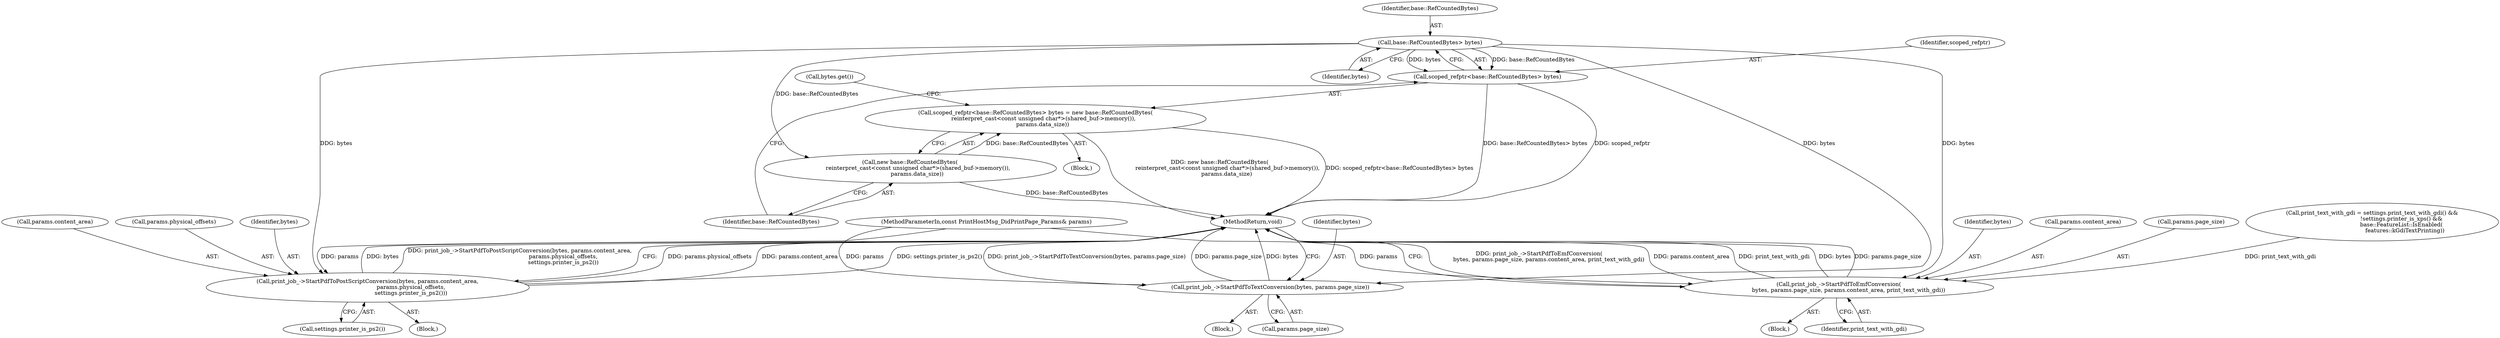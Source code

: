 digraph "1_Chrome_9c391ac04f9ac478c8b0e43b359c2b43a6c892ab_4@del" {
"1000217" [label="(Call,base::RefCountedBytes> bytes)"];
"1000215" [label="(Call,scoped_refptr<base::RefCountedBytes> bytes)"];
"1000220" [label="(Call,new base::RefCountedBytes(\n         reinterpret_cast<const unsigned char*>(shared_buf->memory()),\n        params.data_size))"];
"1000214" [label="(Call,scoped_refptr<base::RefCountedBytes> bytes = new base::RefCountedBytes(\n         reinterpret_cast<const unsigned char*>(shared_buf->memory()),\n        params.data_size))"];
"1000233" [label="(Call,print_job_->StartPdfToTextConversion(bytes, params.page_size))"];
"1000248" [label="(Call,print_job_->StartPdfToPostScriptConversion(bytes, params.content_area,\n                                                 params.physical_offsets,\n                                                 settings.printer_is_ps2()))"];
"1000269" [label="(Call,print_job_->StartPdfToEmfConversion(\n           bytes, params.page_size, params.content_area, print_text_with_gdi))"];
"1000234" [label="(Identifier,bytes)"];
"1000260" [label="(Call,print_text_with_gdi = settings.print_text_with_gdi() &&\n                                 !settings.printer_is_xps() &&\n                                 base::FeatureList::IsEnabled(\n                                     features::kGdiTextPrinting))"];
"1000220" [label="(Call,new base::RefCountedBytes(\n         reinterpret_cast<const unsigned char*>(shared_buf->memory()),\n        params.data_size))"];
"1000233" [label="(Call,print_job_->StartPdfToTextConversion(bytes, params.page_size))"];
"1000248" [label="(Call,print_job_->StartPdfToPostScriptConversion(bytes, params.content_area,\n                                                 params.physical_offsets,\n                                                 settings.printer_is_ps2()))"];
"1000253" [label="(Call,params.physical_offsets)"];
"1000102" [label="(MethodParameterIn,const PrintHostMsg_DidPrintPage_Params& params)"];
"1000214" [label="(Call,scoped_refptr<base::RefCountedBytes> bytes = new base::RefCountedBytes(\n         reinterpret_cast<const unsigned char*>(shared_buf->memory()),\n        params.data_size))"];
"1000256" [label="(Call,settings.printer_is_ps2())"];
"1000247" [label="(Block,)"];
"1000217" [label="(Call,base::RefCountedBytes> bytes)"];
"1000213" [label="(Block,)"];
"1000232" [label="(Block,)"];
"1000216" [label="(Identifier,scoped_refptr)"];
"1000270" [label="(Identifier,bytes)"];
"1000258" [label="(Block,)"];
"1000269" [label="(Call,print_job_->StartPdfToEmfConversion(\n           bytes, params.page_size, params.content_area, print_text_with_gdi))"];
"1000223" [label="(Call,bytes.get())"];
"1000249" [label="(Identifier,bytes)"];
"1000274" [label="(Call,params.content_area)"];
"1000218" [label="(Identifier,base::RefCountedBytes)"];
"1000250" [label="(Call,params.content_area)"];
"1000277" [label="(Identifier,print_text_with_gdi)"];
"1000235" [label="(Call,params.page_size)"];
"1000278" [label="(MethodReturn,void)"];
"1000219" [label="(Identifier,bytes)"];
"1000215" [label="(Call,scoped_refptr<base::RefCountedBytes> bytes)"];
"1000221" [label="(Identifier,base::RefCountedBytes)"];
"1000271" [label="(Call,params.page_size)"];
"1000217" -> "1000215"  [label="AST: "];
"1000217" -> "1000219"  [label="CFG: "];
"1000218" -> "1000217"  [label="AST: "];
"1000219" -> "1000217"  [label="AST: "];
"1000215" -> "1000217"  [label="CFG: "];
"1000217" -> "1000215"  [label="DDG: base::RefCountedBytes"];
"1000217" -> "1000215"  [label="DDG: bytes"];
"1000217" -> "1000220"  [label="DDG: base::RefCountedBytes"];
"1000217" -> "1000233"  [label="DDG: bytes"];
"1000217" -> "1000248"  [label="DDG: bytes"];
"1000217" -> "1000269"  [label="DDG: bytes"];
"1000215" -> "1000214"  [label="AST: "];
"1000216" -> "1000215"  [label="AST: "];
"1000221" -> "1000215"  [label="CFG: "];
"1000215" -> "1000278"  [label="DDG: scoped_refptr"];
"1000215" -> "1000278"  [label="DDG: base::RefCountedBytes> bytes"];
"1000220" -> "1000214"  [label="AST: "];
"1000220" -> "1000221"  [label="CFG: "];
"1000221" -> "1000220"  [label="AST: "];
"1000214" -> "1000220"  [label="CFG: "];
"1000220" -> "1000278"  [label="DDG: base::RefCountedBytes"];
"1000220" -> "1000214"  [label="DDG: base::RefCountedBytes"];
"1000214" -> "1000213"  [label="AST: "];
"1000223" -> "1000214"  [label="CFG: "];
"1000214" -> "1000278"  [label="DDG: new base::RefCountedBytes(\n         reinterpret_cast<const unsigned char*>(shared_buf->memory()),\n        params.data_size)"];
"1000214" -> "1000278"  [label="DDG: scoped_refptr<base::RefCountedBytes> bytes"];
"1000233" -> "1000232"  [label="AST: "];
"1000233" -> "1000235"  [label="CFG: "];
"1000234" -> "1000233"  [label="AST: "];
"1000235" -> "1000233"  [label="AST: "];
"1000278" -> "1000233"  [label="CFG: "];
"1000233" -> "1000278"  [label="DDG: print_job_->StartPdfToTextConversion(bytes, params.page_size)"];
"1000233" -> "1000278"  [label="DDG: params.page_size"];
"1000233" -> "1000278"  [label="DDG: bytes"];
"1000102" -> "1000233"  [label="DDG: params"];
"1000248" -> "1000247"  [label="AST: "];
"1000248" -> "1000256"  [label="CFG: "];
"1000249" -> "1000248"  [label="AST: "];
"1000250" -> "1000248"  [label="AST: "];
"1000253" -> "1000248"  [label="AST: "];
"1000256" -> "1000248"  [label="AST: "];
"1000278" -> "1000248"  [label="CFG: "];
"1000248" -> "1000278"  [label="DDG: print_job_->StartPdfToPostScriptConversion(bytes, params.content_area,\n                                                 params.physical_offsets,\n                                                 settings.printer_is_ps2())"];
"1000248" -> "1000278"  [label="DDG: params.physical_offsets"];
"1000248" -> "1000278"  [label="DDG: params.content_area"];
"1000248" -> "1000278"  [label="DDG: settings.printer_is_ps2()"];
"1000248" -> "1000278"  [label="DDG: bytes"];
"1000102" -> "1000248"  [label="DDG: params"];
"1000269" -> "1000258"  [label="AST: "];
"1000269" -> "1000277"  [label="CFG: "];
"1000270" -> "1000269"  [label="AST: "];
"1000271" -> "1000269"  [label="AST: "];
"1000274" -> "1000269"  [label="AST: "];
"1000277" -> "1000269"  [label="AST: "];
"1000278" -> "1000269"  [label="CFG: "];
"1000269" -> "1000278"  [label="DDG: print_job_->StartPdfToEmfConversion(\n           bytes, params.page_size, params.content_area, print_text_with_gdi)"];
"1000269" -> "1000278"  [label="DDG: params.content_area"];
"1000269" -> "1000278"  [label="DDG: print_text_with_gdi"];
"1000269" -> "1000278"  [label="DDG: bytes"];
"1000269" -> "1000278"  [label="DDG: params.page_size"];
"1000102" -> "1000269"  [label="DDG: params"];
"1000260" -> "1000269"  [label="DDG: print_text_with_gdi"];
}
